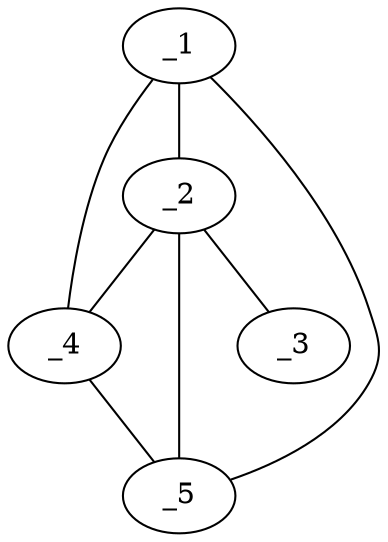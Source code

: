 graph obj59_315 {
	_1	 [dim=64,
		histo1="0.968009",
		histo10=0,
		histo11=0,
		histo12=0,
		histo13=0,
		histo14=0,
		histo15=0,
		histo16=0,
		histo17=0,
		histo18=0,
		histo19=0,
		histo2="0.0258807",
		histo20=0,
		histo21=0,
		histo22="0.000179727",
		histo23="0.000718907",
		histo24=0,
		histo25=0,
		histo26=0,
		histo27=0,
		histo28=0,
		histo29=0,
		histo3=0,
		histo30=0,
		histo31=0,
		histo32=0,
		histo33=0,
		histo34=0,
		histo35=0,
		histo36=0,
		histo37=0,
		histo38=0,
		histo39=0,
		histo4=0,
		histo40=0,
		histo41=0,
		histo42=0,
		histo43=0,
		histo44=0,
		histo45=0,
		histo46=0,
		histo47=0,
		histo48=0,
		histo49=0,
		histo5="0.000179727",
		histo50=0,
		histo51=0,
		histo52=0,
		histo53=0,
		histo54=0,
		histo55=0,
		histo56=0,
		histo57=0,
		histo58=0,
		histo59=0,
		histo6="0.0046729",
		histo60=0,
		histo61=0,
		histo62=0,
		histo63=0,
		histo64=0,
		histo7="0.000359454",
		histo8=0,
		histo9=0];
	_2	 [dim=64,
		histo1="0.0442813",
		histo10=0,
		histo11=0,
		histo12="0.00142079",
		histo13=0,
		histo14=0,
		histo15=0,
		histo16=0,
		histo17=0,
		histo18=0,
		histo19=0,
		histo2="0.187308",
		histo20=0,
		histo21=0,
		histo22=0,
		histo23="0.00781435",
		histo24="0.0153919",
		histo25=0,
		histo26=0,
		histo27=0,
		histo28="0.028179",
		histo29=0,
		histo3="0.200095",
		histo30=0,
		histo31=0,
		histo32=0,
		histo33=0,
		histo34=0,
		histo35=0,
		histo36=0,
		histo37=0,
		histo38=0,
		histo39=0,
		histo4="0.000236798",
		histo40=0,
		histo41=0,
		histo42=0,
		histo43=0,
		histo44="0.000710395",
		histo45=0,
		histo46=0,
		histo47=0,
		histo48=0,
		histo49=0,
		histo5=0,
		histo50=0,
		histo51=0,
		histo52=0,
		histo53=0,
		histo54=0,
		histo55=0,
		histo56=0,
		histo57=0,
		histo58=0,
		histo59=0,
		histo6="0.00520957",
		histo60=0,
		histo61=0,
		histo62=0,
		histo63=0,
		histo64=0,
		histo7="0.214539",
		histo8="0.294814",
		histo9=0];
	_1 -- _2	 [boundary=621];
	_4	 [dim=64,
		histo1="0.274517",
		histo10="0.00107373",
		histo11="0.00071582",
		histo12=0,
		histo13=0,
		histo14=0,
		histo15=0,
		histo16=0,
		histo17=0,
		histo18=0,
		histo19=0,
		histo2="0.039728",
		histo20=0,
		histo21=0,
		histo22="0.108089",
		histo23="0.0100215",
		histo24="0.00035791",
		histo25=0,
		histo26="0.14889",
		histo27="0.00035791",
		histo28="0.00178955",
		histo29=0,
		histo3=0,
		histo30=0,
		histo31=0,
		histo32=0,
		histo33=0,
		histo34=0,
		histo35=0,
		histo36=0,
		histo37=0,
		histo38=0,
		histo39=0,
		histo4=0,
		histo40=0,
		histo41=0,
		histo42=0,
		histo43=0,
		histo44="0.00107373",
		histo45=0,
		histo46=0,
		histo47=0,
		histo48="0.00035791",
		histo49=0,
		histo5="0.120258",
		histo50=0,
		histo51=0,
		histo52=0,
		histo53=0,
		histo54=0,
		histo55=0,
		histo56=0,
		histo57=0,
		histo58=0,
		histo59=0,
		histo6="0.285612",
		histo60=0,
		histo61=0,
		histo62=0,
		histo63=0,
		histo64=0,
		histo7="0.0071582",
		histo8=0,
		histo9=0];
	_1 -- _4	 [boundary=459];
	_5	 [dim=64,
		histo1="0.0452095",
		histo10=0,
		histo11="0.0452095",
		histo12="0.0132725",
		histo13=0,
		histo14=0,
		histo15=0,
		histo16=0,
		histo17=0,
		histo18=0,
		histo19=0,
		histo2="0.0792202",
		histo20=0,
		histo21=0,
		histo22=0,
		histo23="0.00165906",
		histo24=0,
		histo25=0,
		histo26=0,
		histo27=0,
		histo28=0,
		histo29=0,
		histo3=0,
		histo30=0,
		histo31=0,
		histo32=0,
		histo33=0,
		histo34=0,
		histo35=0,
		histo36=0,
		histo37=0,
		histo38=0,
		histo39=0,
		histo4=0,
		histo40=0,
		histo41=0,
		histo42=0,
		histo43=0,
		histo44=0,
		histo45=0,
		histo46=0,
		histo47=0,
		histo48=0,
		histo49=0,
		histo5=0,
		histo50=0,
		histo51=0,
		histo52=0,
		histo53=0,
		histo54=0,
		histo55=0,
		histo56=0,
		histo57=0,
		histo58=0,
		histo59=0,
		histo6="0.0647034",
		histo60=0,
		histo61=0,
		histo62=0,
		histo63=0,
		histo64=0,
		histo7="0.747822",
		histo8="0.00290336",
		histo9=0];
	_1 -- _5	 [boundary=119];
	_3	 [dim=64,
		histo1=0,
		histo10=0,
		histo11=0,
		histo12=0,
		histo13=0,
		histo14=0,
		histo15=0,
		histo16=0,
		histo17=0,
		histo18=0,
		histo19=0,
		histo2=0,
		histo20=0,
		histo21=0,
		histo22=0,
		histo23=0,
		histo24=0,
		histo25=0,
		histo26=0,
		histo27=0,
		histo28=0,
		histo29=0,
		histo3="0.0668103",
		histo30=0,
		histo31=0,
		histo32=0,
		histo33=0,
		histo34=0,
		histo35=0,
		histo36=0,
		histo37=0,
		histo38=0,
		histo39=0,
		histo4="0.321839",
		histo40=0,
		histo41=0,
		histo42=0,
		histo43=0,
		histo44=0,
		histo45=0,
		histo46=0,
		histo47=0,
		histo48=0,
		histo49=0,
		histo5=0,
		histo50=0,
		histo51=0,
		histo52=0,
		histo53=0,
		histo54=0,
		histo55=0,
		histo56=0,
		histo57=0,
		histo58=0,
		histo59=0,
		histo6=0,
		histo60=0,
		histo61=0,
		histo62=0,
		histo63=0,
		histo64=0,
		histo7=0,
		histo8="0.611351",
		histo9=0];
	_2 -- _3	 [boundary=295];
	_2 -- _4	 [boundary=208];
	_2 -- _5	 [boundary=191];
	_4 -- _5	 [boundary=240];
}
